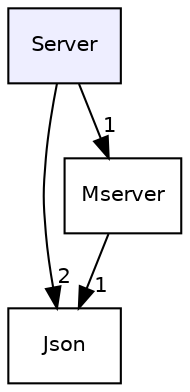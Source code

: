 digraph "Server" {
  compound=true
  node [ fontsize="10", fontname="Helvetica"];
  edge [ labelfontsize="10", labelfontname="Helvetica"];
  dir_1a445cb237d74f7a5f8d11ec3b0585cc [shape=box, label="Server", style="filled", fillcolor="#eeeeff", pencolor="black", URL="dir_1a445cb237d74f7a5f8d11ec3b0585cc.html"];
  dir_1461be47150aff16a081be733e8763ec [shape=box label="Json" URL="dir_1461be47150aff16a081be733e8763ec.html"];
  dir_92680532451fd14ee63a102b487d9848 [shape=box label="Mserver" URL="dir_92680532451fd14ee63a102b487d9848.html"];
  dir_1a445cb237d74f7a5f8d11ec3b0585cc->dir_1461be47150aff16a081be733e8763ec [headlabel="2", labeldistance=1.5 headhref="dir_000013_000008.html"];
  dir_1a445cb237d74f7a5f8d11ec3b0585cc->dir_92680532451fd14ee63a102b487d9848 [headlabel="1", labeldistance=1.5 headhref="dir_000013_000011.html"];
  dir_92680532451fd14ee63a102b487d9848->dir_1461be47150aff16a081be733e8763ec [headlabel="1", labeldistance=1.5 headhref="dir_000011_000008.html"];
}

